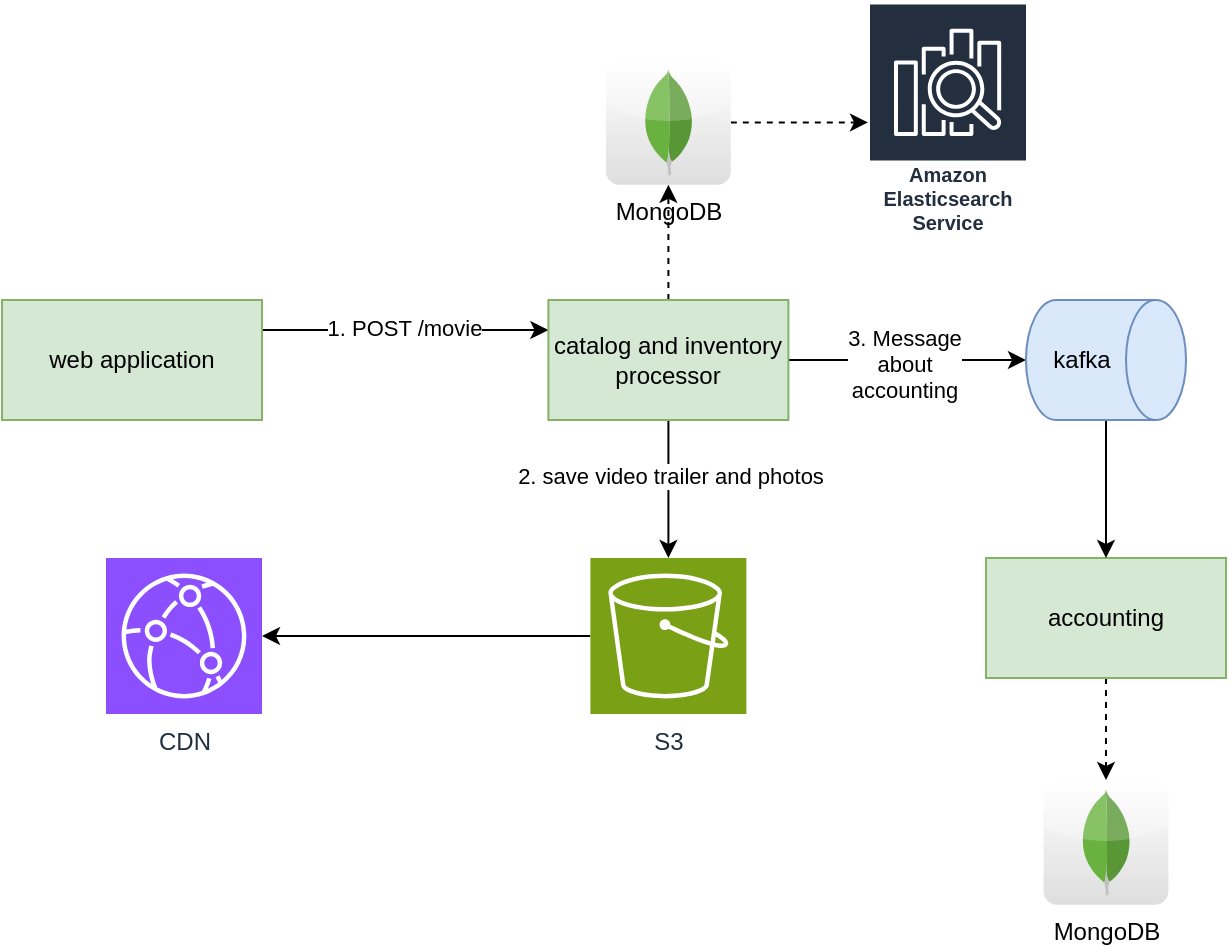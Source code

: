 <mxfile version="24.0.5" type="github">
  <diagram name="Page-1" id="J5l5RWatPEWsos0BZqSf">
    <mxGraphModel dx="1434" dy="696" grid="1" gridSize="10" guides="1" tooltips="1" connect="1" arrows="1" fold="1" page="1" pageScale="1" pageWidth="827" pageHeight="1169" math="0" shadow="0">
      <root>
        <mxCell id="0" />
        <mxCell id="1" parent="0" />
        <mxCell id="7TIC5C37rqPPPzWU6W-Q-7" style="edgeStyle=orthogonalEdgeStyle;rounded=0;orthogonalLoop=1;jettySize=auto;html=1;exitX=1;exitY=0.25;exitDx=0;exitDy=0;entryX=0;entryY=0.25;entryDx=0;entryDy=0;" edge="1" parent="1" source="7TIC5C37rqPPPzWU6W-Q-1" target="7TIC5C37rqPPPzWU6W-Q-11">
          <mxGeometry relative="1" as="geometry">
            <mxPoint x="410" y="195" as="targetPoint" />
          </mxGeometry>
        </mxCell>
        <mxCell id="7TIC5C37rqPPPzWU6W-Q-8" value="1. POST /movie" style="edgeLabel;html=1;align=center;verticalAlign=middle;resizable=0;points=[];" vertex="1" connectable="0" parent="7TIC5C37rqPPPzWU6W-Q-7">
          <mxGeometry x="-0.015" y="1" relative="1" as="geometry">
            <mxPoint as="offset" />
          </mxGeometry>
        </mxCell>
        <mxCell id="7TIC5C37rqPPPzWU6W-Q-1" value="web application" style="rounded=0;whiteSpace=wrap;html=1;fillColor=#d5e8d4;strokeColor=#82b366;" vertex="1" parent="1">
          <mxGeometry x="118" y="180" width="130" height="60" as="geometry" />
        </mxCell>
        <mxCell id="7TIC5C37rqPPPzWU6W-Q-14" style="edgeStyle=orthogonalEdgeStyle;rounded=0;orthogonalLoop=1;jettySize=auto;html=1;dashed=1;" edge="1" parent="1" source="7TIC5C37rqPPPzWU6W-Q-9" target="7TIC5C37rqPPPzWU6W-Q-13">
          <mxGeometry relative="1" as="geometry">
            <mxPoint x="511" y="91.2" as="targetPoint" />
          </mxGeometry>
        </mxCell>
        <mxCell id="7TIC5C37rqPPPzWU6W-Q-9" value="MongoDB" style="dashed=0;outlineConnect=0;html=1;align=center;labelPosition=center;verticalLabelPosition=bottom;verticalAlign=top;shape=mxgraph.webicons.mongodb;gradientColor=#DFDEDE" vertex="1" parent="1">
          <mxGeometry x="420" y="60" width="62.4" height="62.4" as="geometry" />
        </mxCell>
        <mxCell id="7TIC5C37rqPPPzWU6W-Q-12" style="edgeStyle=orthogonalEdgeStyle;rounded=0;orthogonalLoop=1;jettySize=auto;html=1;dashed=1;" edge="1" parent="1" source="7TIC5C37rqPPPzWU6W-Q-11" target="7TIC5C37rqPPPzWU6W-Q-9">
          <mxGeometry relative="1" as="geometry" />
        </mxCell>
        <mxCell id="7TIC5C37rqPPPzWU6W-Q-18" style="edgeStyle=orthogonalEdgeStyle;rounded=0;orthogonalLoop=1;jettySize=auto;html=1;entryX=0.5;entryY=0;entryDx=0;entryDy=0;entryPerimeter=0;" edge="1" parent="1" source="7TIC5C37rqPPPzWU6W-Q-11" target="7TIC5C37rqPPPzWU6W-Q-21">
          <mxGeometry relative="1" as="geometry">
            <mxPoint x="451.1" y="289" as="targetPoint" />
          </mxGeometry>
        </mxCell>
        <mxCell id="7TIC5C37rqPPPzWU6W-Q-20" value="2. save video trailer and photos" style="edgeLabel;html=1;align=center;verticalAlign=middle;resizable=0;points=[];" vertex="1" connectable="0" parent="7TIC5C37rqPPPzWU6W-Q-18">
          <mxGeometry x="-0.185" y="1" relative="1" as="geometry">
            <mxPoint as="offset" />
          </mxGeometry>
        </mxCell>
        <mxCell id="7TIC5C37rqPPPzWU6W-Q-24" style="edgeStyle=orthogonalEdgeStyle;rounded=0;orthogonalLoop=1;jettySize=auto;html=1;exitX=1;exitY=0.5;exitDx=0;exitDy=0;" edge="1" parent="1" source="7TIC5C37rqPPPzWU6W-Q-11" target="7TIC5C37rqPPPzWU6W-Q-23">
          <mxGeometry relative="1" as="geometry" />
        </mxCell>
        <mxCell id="7TIC5C37rqPPPzWU6W-Q-33" value="&lt;div&gt;3. Message&lt;/div&gt;&lt;div&gt;about&lt;/div&gt;&lt;div&gt;accounting&lt;br&gt;&lt;/div&gt;" style="edgeLabel;html=1;align=center;verticalAlign=middle;resizable=0;points=[];" vertex="1" connectable="0" parent="7TIC5C37rqPPPzWU6W-Q-24">
          <mxGeometry x="-0.027" y="-2" relative="1" as="geometry">
            <mxPoint as="offset" />
          </mxGeometry>
        </mxCell>
        <mxCell id="7TIC5C37rqPPPzWU6W-Q-11" value="catalog and inventory processor" style="rounded=0;whiteSpace=wrap;html=1;fillColor=#d5e8d4;strokeColor=#82b366;" vertex="1" parent="1">
          <mxGeometry x="391.2" y="180" width="120" height="60" as="geometry" />
        </mxCell>
        <mxCell id="7TIC5C37rqPPPzWU6W-Q-13" value="Amazon Elasticsearch Service" style="sketch=0;outlineConnect=0;fontColor=#232F3E;gradientColor=none;strokeColor=#ffffff;fillColor=#232F3E;dashed=0;verticalLabelPosition=middle;verticalAlign=bottom;align=center;html=1;whiteSpace=wrap;fontSize=10;fontStyle=1;spacing=3;shape=mxgraph.aws4.productIcon;prIcon=mxgraph.aws4.elasticsearch_service;" vertex="1" parent="1">
          <mxGeometry x="551" y="31.2" width="80" height="120" as="geometry" />
        </mxCell>
        <mxCell id="7TIC5C37rqPPPzWU6W-Q-15" value="CDN" style="sketch=0;points=[[0,0,0],[0.25,0,0],[0.5,0,0],[0.75,0,0],[1,0,0],[0,1,0],[0.25,1,0],[0.5,1,0],[0.75,1,0],[1,1,0],[0,0.25,0],[0,0.5,0],[0,0.75,0],[1,0.25,0],[1,0.5,0],[1,0.75,0]];outlineConnect=0;fontColor=#232F3E;fillColor=#8C4FFF;strokeColor=#ffffff;dashed=0;verticalLabelPosition=bottom;verticalAlign=top;align=center;html=1;fontSize=12;fontStyle=0;aspect=fixed;shape=mxgraph.aws4.resourceIcon;resIcon=mxgraph.aws4.cloudfront;" vertex="1" parent="1">
          <mxGeometry x="170" y="309" width="78" height="78" as="geometry" />
        </mxCell>
        <mxCell id="7TIC5C37rqPPPzWU6W-Q-19" style="edgeStyle=orthogonalEdgeStyle;rounded=0;orthogonalLoop=1;jettySize=auto;html=1;exitX=0;exitY=0.5;exitDx=0;exitDy=0;exitPerimeter=0;" edge="1" parent="1" source="7TIC5C37rqPPPzWU6W-Q-21" target="7TIC5C37rqPPPzWU6W-Q-15">
          <mxGeometry relative="1" as="geometry">
            <mxPoint x="420.2" y="338" as="sourcePoint" />
          </mxGeometry>
        </mxCell>
        <mxCell id="7TIC5C37rqPPPzWU6W-Q-21" value="S3" style="sketch=0;points=[[0,0,0],[0.25,0,0],[0.5,0,0],[0.75,0,0],[1,0,0],[0,1,0],[0.25,1,0],[0.5,1,0],[0.75,1,0],[1,1,0],[0,0.25,0],[0,0.5,0],[0,0.75,0],[1,0.25,0],[1,0.5,0],[1,0.75,0]];outlineConnect=0;fontColor=#232F3E;fillColor=#7AA116;strokeColor=#ffffff;dashed=0;verticalLabelPosition=bottom;verticalAlign=top;align=center;html=1;fontSize=12;fontStyle=0;aspect=fixed;shape=mxgraph.aws4.resourceIcon;resIcon=mxgraph.aws4.s3;" vertex="1" parent="1">
          <mxGeometry x="412.2" y="309" width="78" height="78" as="geometry" />
        </mxCell>
        <mxCell id="7TIC5C37rqPPPzWU6W-Q-30" style="edgeStyle=orthogonalEdgeStyle;rounded=0;orthogonalLoop=1;jettySize=auto;html=1;dashed=1;" edge="1" parent="1" source="7TIC5C37rqPPPzWU6W-Q-22" target="7TIC5C37rqPPPzWU6W-Q-29">
          <mxGeometry relative="1" as="geometry" />
        </mxCell>
        <mxCell id="7TIC5C37rqPPPzWU6W-Q-22" value="accounting" style="rounded=0;whiteSpace=wrap;html=1;fillColor=#d5e8d4;strokeColor=#82b366;" vertex="1" parent="1">
          <mxGeometry x="610" y="309" width="120" height="60" as="geometry" />
        </mxCell>
        <mxCell id="7TIC5C37rqPPPzWU6W-Q-25" style="edgeStyle=orthogonalEdgeStyle;rounded=0;orthogonalLoop=1;jettySize=auto;html=1;entryX=0.5;entryY=0;entryDx=0;entryDy=0;" edge="1" parent="1" source="7TIC5C37rqPPPzWU6W-Q-23" target="7TIC5C37rqPPPzWU6W-Q-22">
          <mxGeometry relative="1" as="geometry" />
        </mxCell>
        <mxCell id="7TIC5C37rqPPPzWU6W-Q-23" value="kafka" style="shape=cylinder3;whiteSpace=wrap;html=1;boundedLbl=1;backgroundOutline=1;size=15;direction=south;fillColor=#dae8fc;strokeColor=#6c8ebf;" vertex="1" parent="1">
          <mxGeometry x="630" y="180" width="80" height="60" as="geometry" />
        </mxCell>
        <mxCell id="7TIC5C37rqPPPzWU6W-Q-29" value="MongoDB" style="dashed=0;outlineConnect=0;html=1;align=center;labelPosition=center;verticalLabelPosition=bottom;verticalAlign=top;shape=mxgraph.webicons.mongodb;gradientColor=#DFDEDE" vertex="1" parent="1">
          <mxGeometry x="638.8" y="420" width="62.4" height="62.4" as="geometry" />
        </mxCell>
      </root>
    </mxGraphModel>
  </diagram>
</mxfile>
